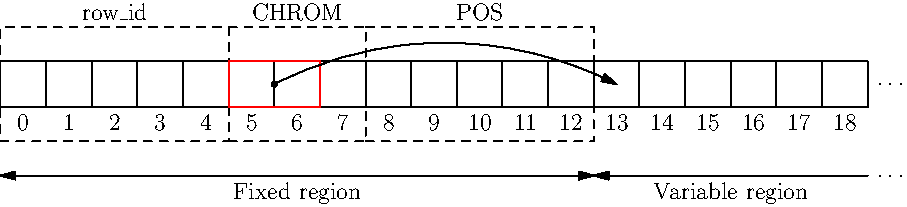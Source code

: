 size(16cm);

real u = 2;
real w = 20; 
real h = 2;
real b = 1.5;

draw((0,0)--((w - 1)*u,0)--((w - 1)*u,h)--(0,h)--cycle);

for (int j = 0; j < w - 1; ++j) {
    draw((j*u,0)--(j*u,h));
    label(format("%d", j), (j * u + u / 2, 0), S);
}
label("$\dots$",((w - 0.5) * u, h / 2));

draw((0, -b)--(5*u, -b)--(5*u, h+b)--(0, h+b)--cycle, dashed);
label("row\_id", (2.5*u, h+b), N);
draw((5*u, -b)--(8*u, -b)--(8*u, h+b)--(5*u, h+b), dashed);
label("CHROM", (6.5*u, h+b), N);
draw((8*u, -b)--(13*u,-b)--(13*u, h+b)--(8*u, h+b), dashed);
label("POS", (10.5*u, h+b), N);

draw((5*u, 0)--(7*u, 0)--(7*u, h)--(5*u, h)--cycle, red);
draw((6u, h/2)..(9u, h+b/2)..(13.5u, h/2), EndArrow);
dot((6u, h/2));

draw("Fixed region", (0, -2b)--(13u, -2b), Arrows);
draw("Variable region", (13u, -2b)--((w - 1) * u, -2b), BeginArrow);
label("$\dots$",((w - 0.5) * u, -2b));

